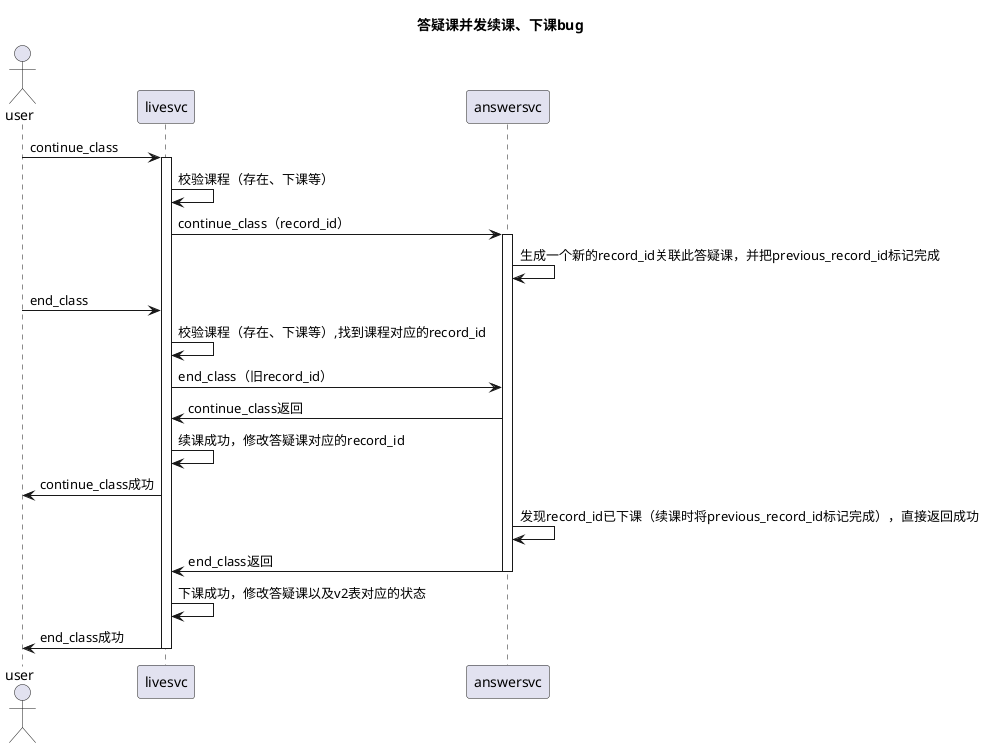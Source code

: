 @startuml
Actor C as "user" order 1
participant LIVE as "livesvc" order 2
participant ANSWER as "answersvc" order 3

title: 答疑课并发续课、下课bug

C -> LIVE: continue_class
activate LIVE
LIVE -> LIVE: 校验课程（存在、下课等）
LIVE -> ANSWER: continue_class（record_id）
activate ANSWER
ANSWER -> ANSWER: 生成一个新的record_id关联此答疑课，并把previous_record_id标记完成
C->LIVE: end_class
LIVE -> LIVE: 校验课程（存在、下课等）,找到课程对应的record_id
LIVE -> ANSWER: end_class（旧record_id）
ANSWER ->LIVE:continue_class返回
LIVE -> LIVE: 续课成功，修改答疑课对应的record_id
LIVE -> C: continue_class成功
ANSWER -> ANSWER: 发现record_id已下课（续课时将previous_record_id标记完成），直接返回成功
ANSWER ->LIVE: end_class返回
deactivate ANSWER
LIVE -> LIVE: 下课成功，修改答疑课以及v2表对应的状态
LIVE -> C: end_class成功
deactivate LIVE
@enduml